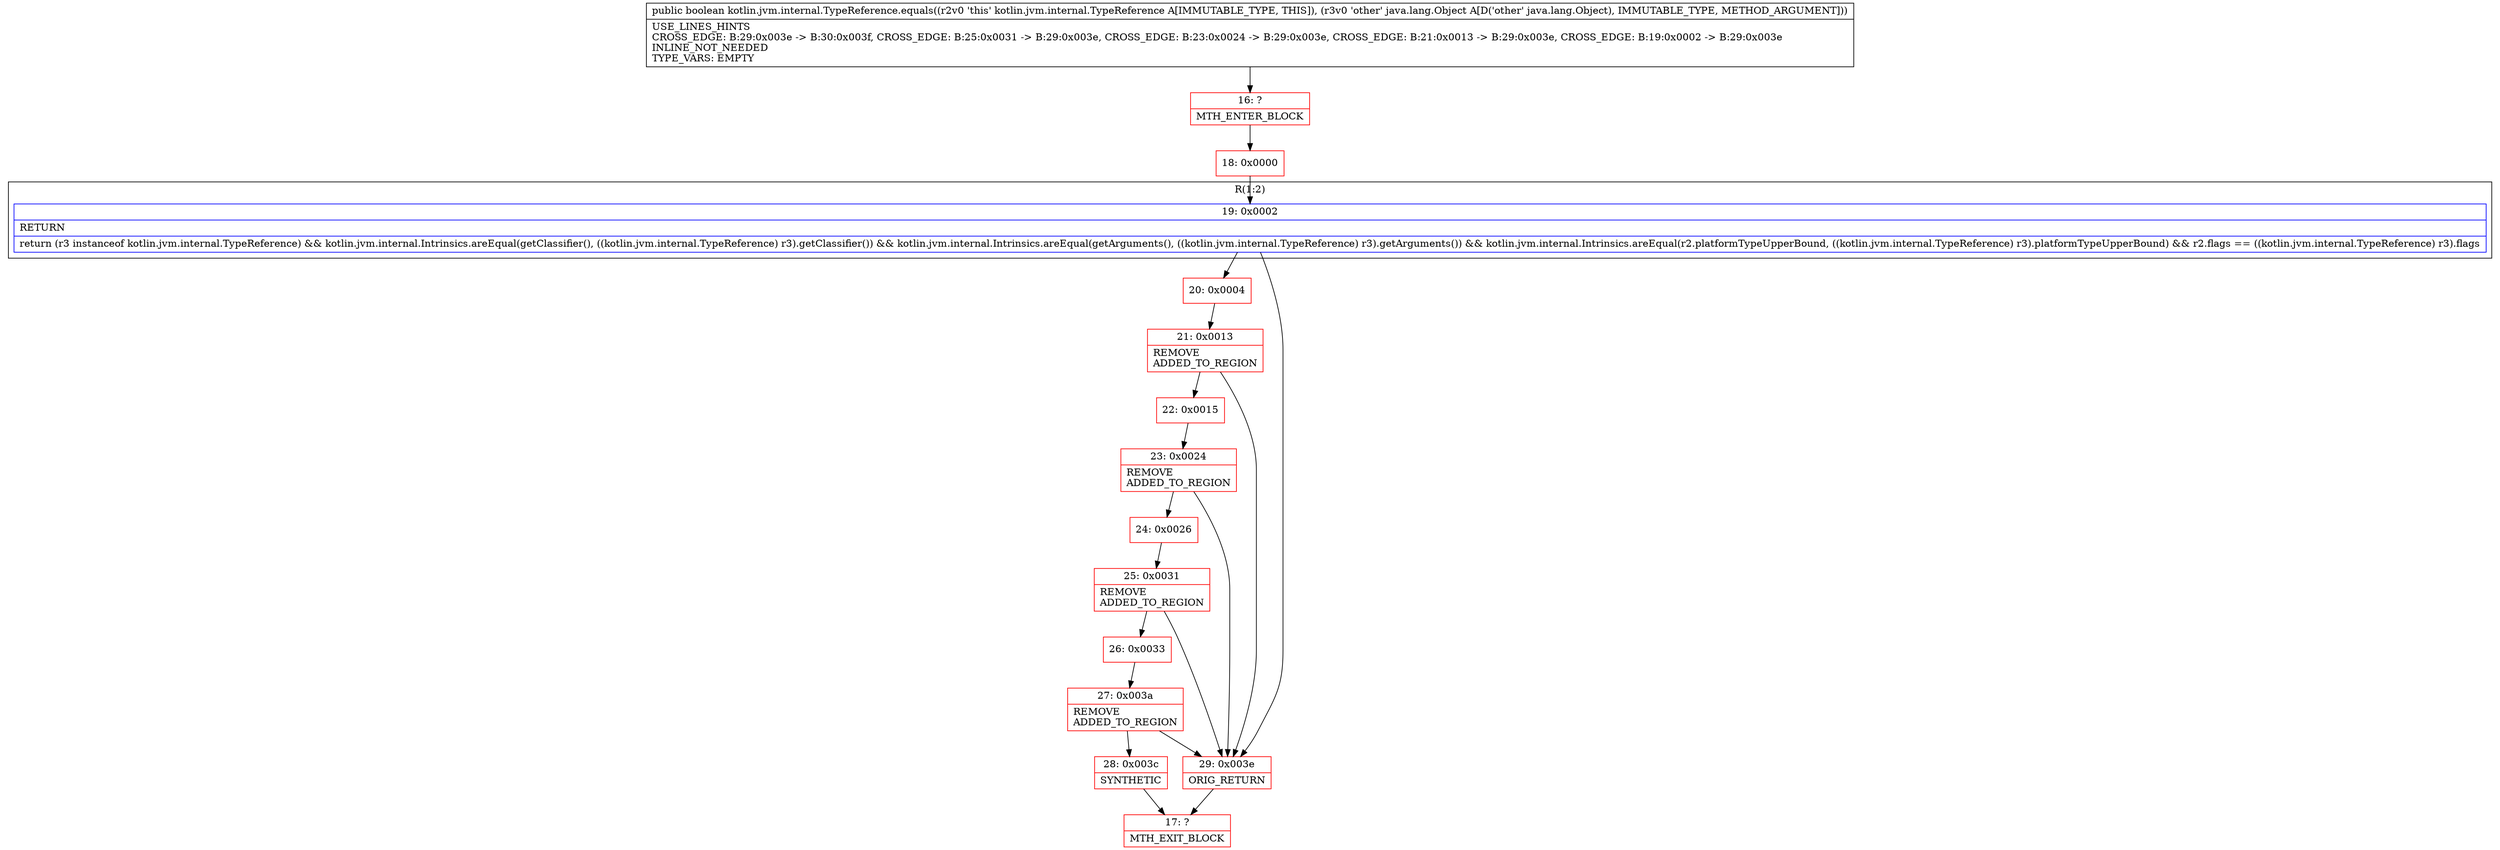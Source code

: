 digraph "CFG forkotlin.jvm.internal.TypeReference.equals(Ljava\/lang\/Object;)Z" {
subgraph cluster_Region_606240792 {
label = "R(1:2)";
node [shape=record,color=blue];
Node_19 [shape=record,label="{19\:\ 0x0002|RETURN\l|return (r3 instanceof kotlin.jvm.internal.TypeReference) && kotlin.jvm.internal.Intrinsics.areEqual(getClassifier(), ((kotlin.jvm.internal.TypeReference) r3).getClassifier()) && kotlin.jvm.internal.Intrinsics.areEqual(getArguments(), ((kotlin.jvm.internal.TypeReference) r3).getArguments()) && kotlin.jvm.internal.Intrinsics.areEqual(r2.platformTypeUpperBound, ((kotlin.jvm.internal.TypeReference) r3).platformTypeUpperBound) && r2.flags == ((kotlin.jvm.internal.TypeReference) r3).flags\l}"];
}
Node_16 [shape=record,color=red,label="{16\:\ ?|MTH_ENTER_BLOCK\l}"];
Node_18 [shape=record,color=red,label="{18\:\ 0x0000}"];
Node_20 [shape=record,color=red,label="{20\:\ 0x0004}"];
Node_21 [shape=record,color=red,label="{21\:\ 0x0013|REMOVE\lADDED_TO_REGION\l}"];
Node_22 [shape=record,color=red,label="{22\:\ 0x0015}"];
Node_23 [shape=record,color=red,label="{23\:\ 0x0024|REMOVE\lADDED_TO_REGION\l}"];
Node_24 [shape=record,color=red,label="{24\:\ 0x0026}"];
Node_25 [shape=record,color=red,label="{25\:\ 0x0031|REMOVE\lADDED_TO_REGION\l}"];
Node_26 [shape=record,color=red,label="{26\:\ 0x0033}"];
Node_27 [shape=record,color=red,label="{27\:\ 0x003a|REMOVE\lADDED_TO_REGION\l}"];
Node_28 [shape=record,color=red,label="{28\:\ 0x003c|SYNTHETIC\l}"];
Node_17 [shape=record,color=red,label="{17\:\ ?|MTH_EXIT_BLOCK\l}"];
Node_29 [shape=record,color=red,label="{29\:\ 0x003e|ORIG_RETURN\l}"];
MethodNode[shape=record,label="{public boolean kotlin.jvm.internal.TypeReference.equals((r2v0 'this' kotlin.jvm.internal.TypeReference A[IMMUTABLE_TYPE, THIS]), (r3v0 'other' java.lang.Object A[D('other' java.lang.Object), IMMUTABLE_TYPE, METHOD_ARGUMENT]))  | USE_LINES_HINTS\lCROSS_EDGE: B:29:0x003e \-\> B:30:0x003f, CROSS_EDGE: B:25:0x0031 \-\> B:29:0x003e, CROSS_EDGE: B:23:0x0024 \-\> B:29:0x003e, CROSS_EDGE: B:21:0x0013 \-\> B:29:0x003e, CROSS_EDGE: B:19:0x0002 \-\> B:29:0x003e\lINLINE_NOT_NEEDED\lTYPE_VARS: EMPTY\l}"];
MethodNode -> Node_16;Node_19 -> Node_20;
Node_19 -> Node_29;
Node_16 -> Node_18;
Node_18 -> Node_19;
Node_20 -> Node_21;
Node_21 -> Node_22;
Node_21 -> Node_29;
Node_22 -> Node_23;
Node_23 -> Node_24;
Node_23 -> Node_29;
Node_24 -> Node_25;
Node_25 -> Node_26;
Node_25 -> Node_29;
Node_26 -> Node_27;
Node_27 -> Node_28;
Node_27 -> Node_29;
Node_28 -> Node_17;
Node_29 -> Node_17;
}

